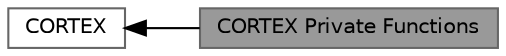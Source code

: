 digraph "CORTEX Private Functions"
{
 // LATEX_PDF_SIZE
  bgcolor="transparent";
  edge [fontname=Helvetica,fontsize=10,labelfontname=Helvetica,labelfontsize=10];
  node [fontname=Helvetica,fontsize=10,shape=box,height=0.2,width=0.4];
  rankdir=LR;
  Node2 [id="Node000002",label="CORTEX",height=0.2,width=0.4,color="grey40", fillcolor="white", style="filled",URL="$group___c_o_r_t_e_x.html",tooltip="CORTEX CORTEX HAL module driver."];
  Node1 [id="Node000001",label="CORTEX Private Functions",height=0.2,width=0.4,color="gray40", fillcolor="grey60", style="filled", fontcolor="black",tooltip="CORTEX private functions."];
  Node2->Node1 [shape=plaintext, dir="back", style="solid"];
}

